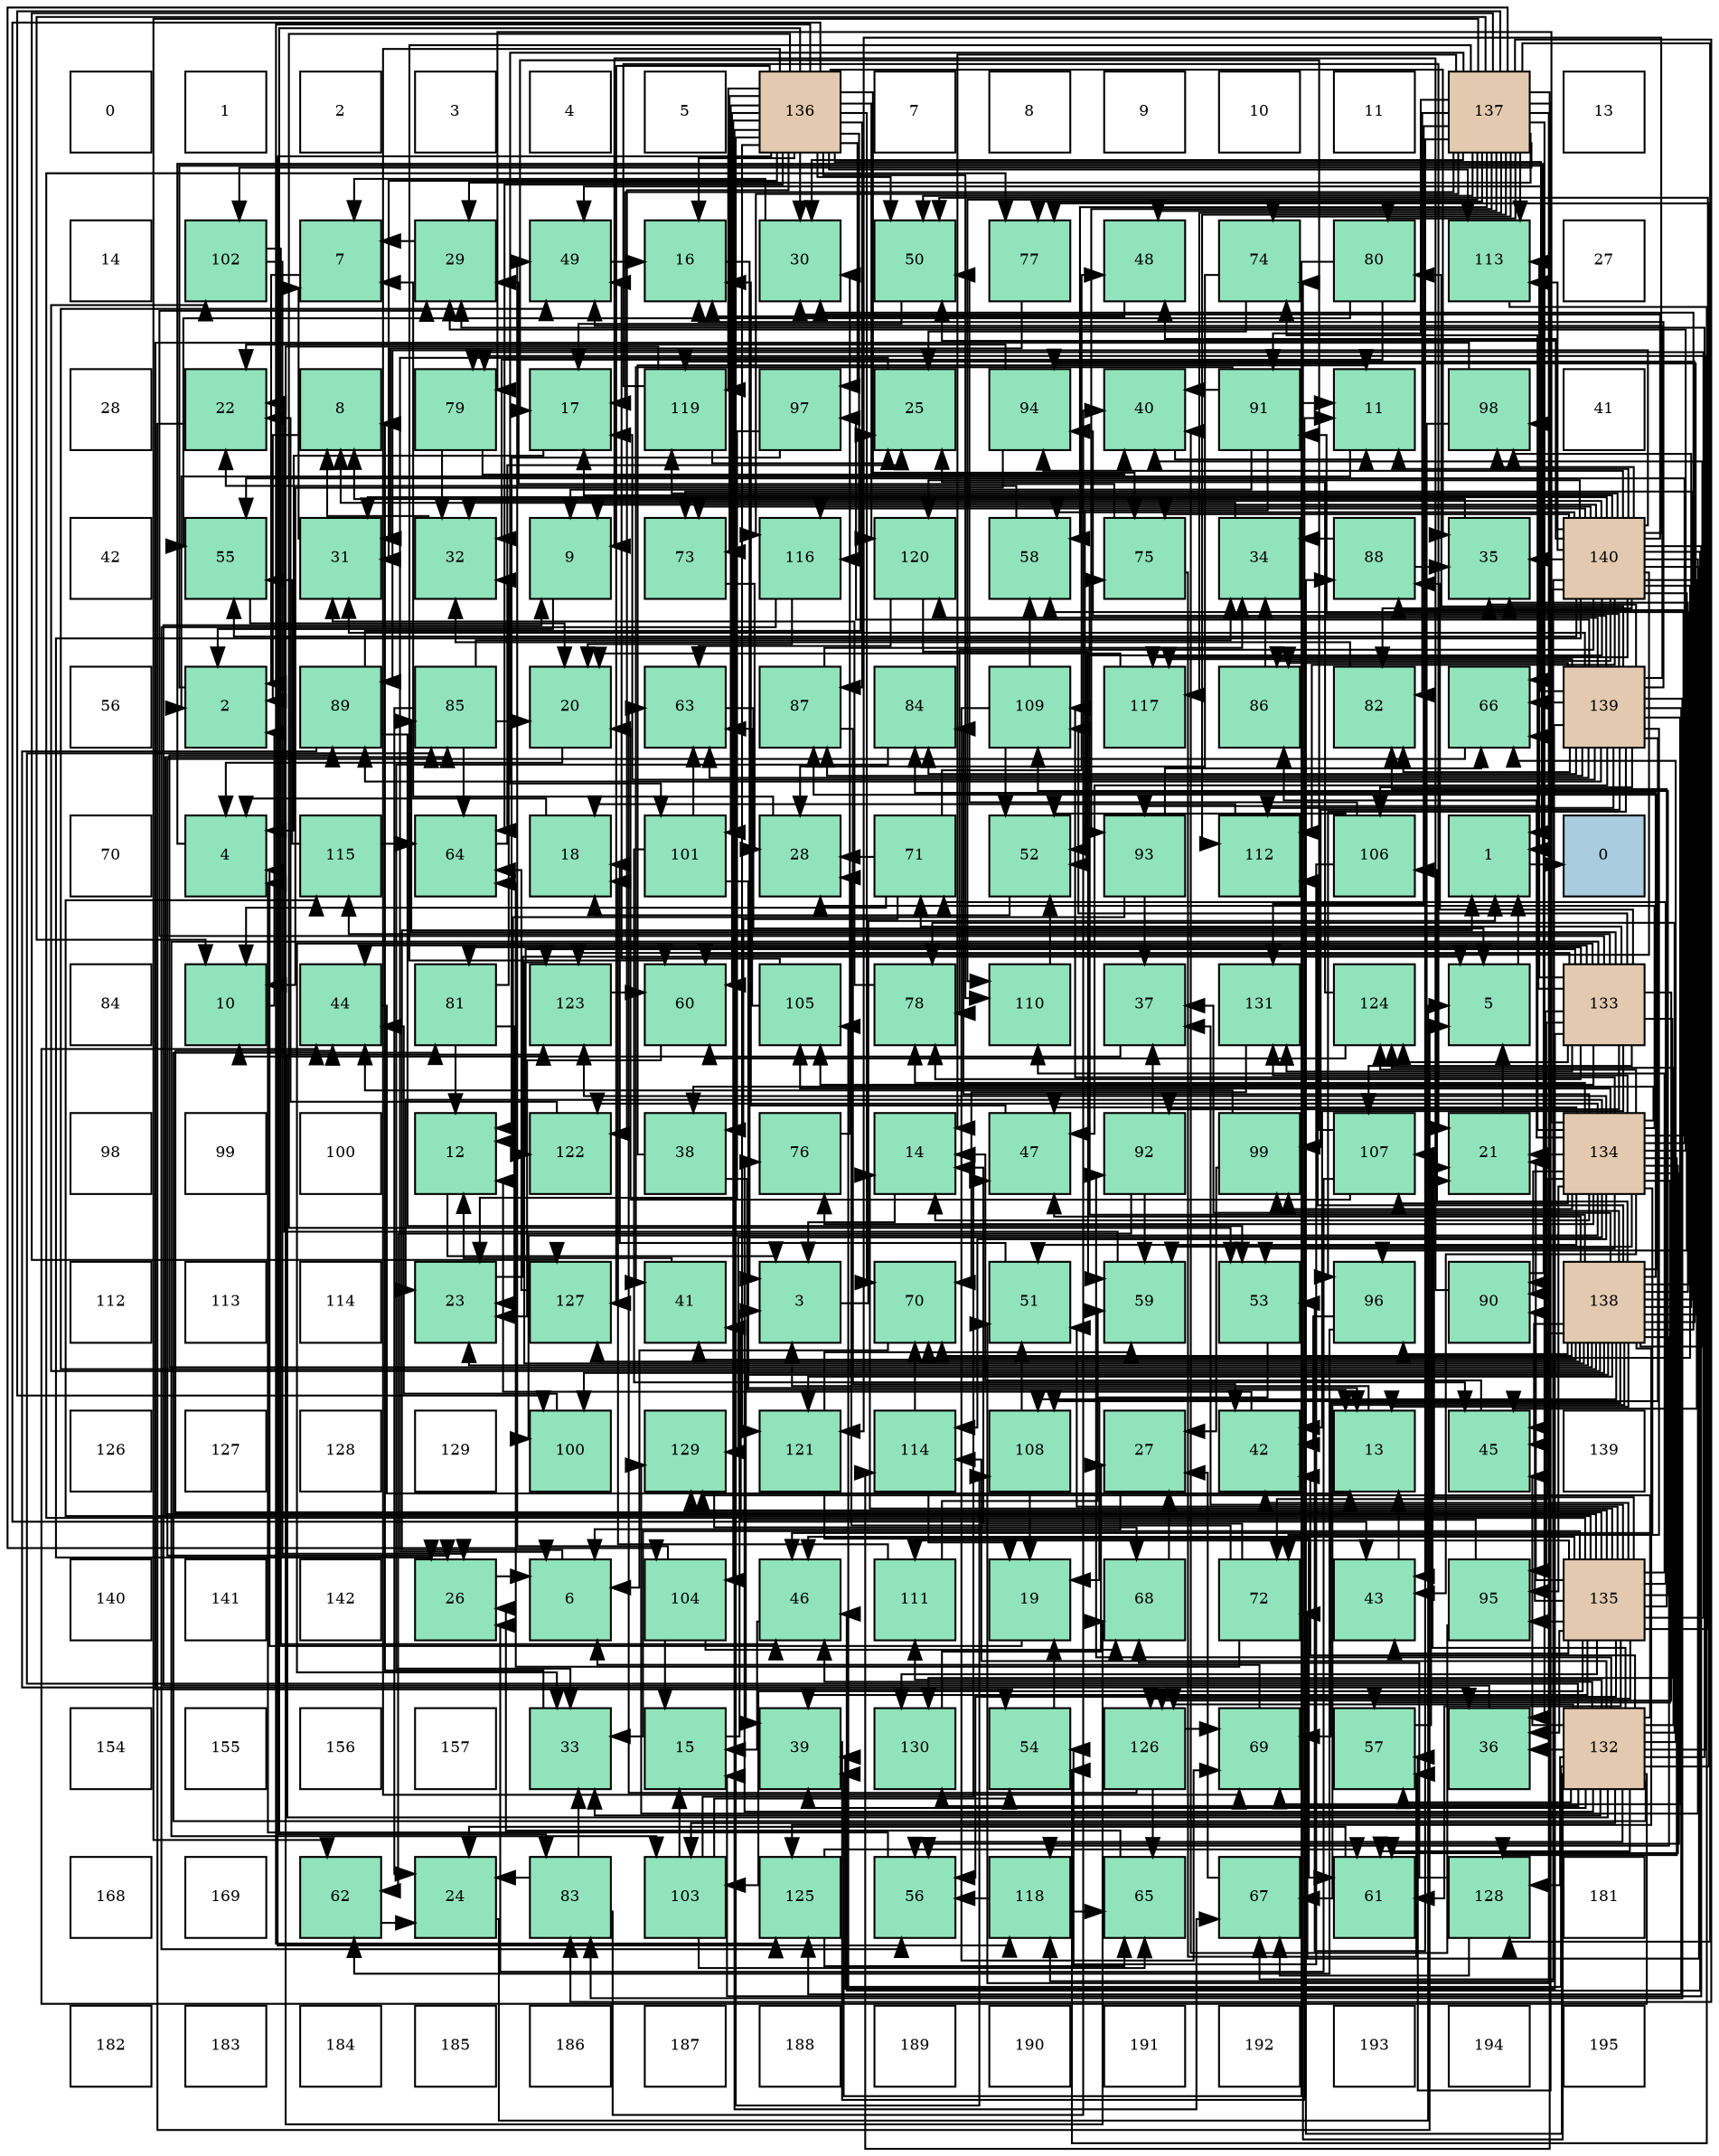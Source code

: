 digraph layout{
 rankdir=TB;
 splines=ortho;
 node [style=filled shape=square fixedsize=true width=0.6];
0[label="0", fontsize=8, fillcolor="#ffffff"];
1[label="1", fontsize=8, fillcolor="#ffffff"];
2[label="2", fontsize=8, fillcolor="#ffffff"];
3[label="3", fontsize=8, fillcolor="#ffffff"];
4[label="4", fontsize=8, fillcolor="#ffffff"];
5[label="5", fontsize=8, fillcolor="#ffffff"];
6[label="136", fontsize=8, fillcolor="#e3c9af"];
7[label="7", fontsize=8, fillcolor="#ffffff"];
8[label="8", fontsize=8, fillcolor="#ffffff"];
9[label="9", fontsize=8, fillcolor="#ffffff"];
10[label="10", fontsize=8, fillcolor="#ffffff"];
11[label="11", fontsize=8, fillcolor="#ffffff"];
12[label="137", fontsize=8, fillcolor="#e3c9af"];
13[label="13", fontsize=8, fillcolor="#ffffff"];
14[label="14", fontsize=8, fillcolor="#ffffff"];
15[label="102", fontsize=8, fillcolor="#91e3bb"];
16[label="7", fontsize=8, fillcolor="#91e3bb"];
17[label="29", fontsize=8, fillcolor="#91e3bb"];
18[label="49", fontsize=8, fillcolor="#91e3bb"];
19[label="16", fontsize=8, fillcolor="#91e3bb"];
20[label="30", fontsize=8, fillcolor="#91e3bb"];
21[label="50", fontsize=8, fillcolor="#91e3bb"];
22[label="77", fontsize=8, fillcolor="#91e3bb"];
23[label="48", fontsize=8, fillcolor="#91e3bb"];
24[label="74", fontsize=8, fillcolor="#91e3bb"];
25[label="80", fontsize=8, fillcolor="#91e3bb"];
26[label="113", fontsize=8, fillcolor="#91e3bb"];
27[label="27", fontsize=8, fillcolor="#ffffff"];
28[label="28", fontsize=8, fillcolor="#ffffff"];
29[label="22", fontsize=8, fillcolor="#91e3bb"];
30[label="8", fontsize=8, fillcolor="#91e3bb"];
31[label="79", fontsize=8, fillcolor="#91e3bb"];
32[label="17", fontsize=8, fillcolor="#91e3bb"];
33[label="119", fontsize=8, fillcolor="#91e3bb"];
34[label="97", fontsize=8, fillcolor="#91e3bb"];
35[label="25", fontsize=8, fillcolor="#91e3bb"];
36[label="94", fontsize=8, fillcolor="#91e3bb"];
37[label="40", fontsize=8, fillcolor="#91e3bb"];
38[label="91", fontsize=8, fillcolor="#91e3bb"];
39[label="11", fontsize=8, fillcolor="#91e3bb"];
40[label="98", fontsize=8, fillcolor="#91e3bb"];
41[label="41", fontsize=8, fillcolor="#ffffff"];
42[label="42", fontsize=8, fillcolor="#ffffff"];
43[label="55", fontsize=8, fillcolor="#91e3bb"];
44[label="31", fontsize=8, fillcolor="#91e3bb"];
45[label="32", fontsize=8, fillcolor="#91e3bb"];
46[label="9", fontsize=8, fillcolor="#91e3bb"];
47[label="73", fontsize=8, fillcolor="#91e3bb"];
48[label="116", fontsize=8, fillcolor="#91e3bb"];
49[label="120", fontsize=8, fillcolor="#91e3bb"];
50[label="58", fontsize=8, fillcolor="#91e3bb"];
51[label="75", fontsize=8, fillcolor="#91e3bb"];
52[label="34", fontsize=8, fillcolor="#91e3bb"];
53[label="88", fontsize=8, fillcolor="#91e3bb"];
54[label="35", fontsize=8, fillcolor="#91e3bb"];
55[label="140", fontsize=8, fillcolor="#e3c9af"];
56[label="56", fontsize=8, fillcolor="#ffffff"];
57[label="2", fontsize=8, fillcolor="#91e3bb"];
58[label="89", fontsize=8, fillcolor="#91e3bb"];
59[label="85", fontsize=8, fillcolor="#91e3bb"];
60[label="20", fontsize=8, fillcolor="#91e3bb"];
61[label="63", fontsize=8, fillcolor="#91e3bb"];
62[label="87", fontsize=8, fillcolor="#91e3bb"];
63[label="84", fontsize=8, fillcolor="#91e3bb"];
64[label="109", fontsize=8, fillcolor="#91e3bb"];
65[label="117", fontsize=8, fillcolor="#91e3bb"];
66[label="86", fontsize=8, fillcolor="#91e3bb"];
67[label="82", fontsize=8, fillcolor="#91e3bb"];
68[label="66", fontsize=8, fillcolor="#91e3bb"];
69[label="139", fontsize=8, fillcolor="#e3c9af"];
70[label="70", fontsize=8, fillcolor="#ffffff"];
71[label="4", fontsize=8, fillcolor="#91e3bb"];
72[label="115", fontsize=8, fillcolor="#91e3bb"];
73[label="64", fontsize=8, fillcolor="#91e3bb"];
74[label="18", fontsize=8, fillcolor="#91e3bb"];
75[label="101", fontsize=8, fillcolor="#91e3bb"];
76[label="28", fontsize=8, fillcolor="#91e3bb"];
77[label="71", fontsize=8, fillcolor="#91e3bb"];
78[label="52", fontsize=8, fillcolor="#91e3bb"];
79[label="93", fontsize=8, fillcolor="#91e3bb"];
80[label="112", fontsize=8, fillcolor="#91e3bb"];
81[label="106", fontsize=8, fillcolor="#91e3bb"];
82[label="1", fontsize=8, fillcolor="#91e3bb"];
83[label="0", fontsize=8, fillcolor="#a9ccde"];
84[label="84", fontsize=8, fillcolor="#ffffff"];
85[label="10", fontsize=8, fillcolor="#91e3bb"];
86[label="44", fontsize=8, fillcolor="#91e3bb"];
87[label="81", fontsize=8, fillcolor="#91e3bb"];
88[label="123", fontsize=8, fillcolor="#91e3bb"];
89[label="60", fontsize=8, fillcolor="#91e3bb"];
90[label="105", fontsize=8, fillcolor="#91e3bb"];
91[label="78", fontsize=8, fillcolor="#91e3bb"];
92[label="110", fontsize=8, fillcolor="#91e3bb"];
93[label="37", fontsize=8, fillcolor="#91e3bb"];
94[label="131", fontsize=8, fillcolor="#91e3bb"];
95[label="124", fontsize=8, fillcolor="#91e3bb"];
96[label="5", fontsize=8, fillcolor="#91e3bb"];
97[label="133", fontsize=8, fillcolor="#e3c9af"];
98[label="98", fontsize=8, fillcolor="#ffffff"];
99[label="99", fontsize=8, fillcolor="#ffffff"];
100[label="100", fontsize=8, fillcolor="#ffffff"];
101[label="12", fontsize=8, fillcolor="#91e3bb"];
102[label="122", fontsize=8, fillcolor="#91e3bb"];
103[label="38", fontsize=8, fillcolor="#91e3bb"];
104[label="76", fontsize=8, fillcolor="#91e3bb"];
105[label="14", fontsize=8, fillcolor="#91e3bb"];
106[label="47", fontsize=8, fillcolor="#91e3bb"];
107[label="92", fontsize=8, fillcolor="#91e3bb"];
108[label="99", fontsize=8, fillcolor="#91e3bb"];
109[label="107", fontsize=8, fillcolor="#91e3bb"];
110[label="21", fontsize=8, fillcolor="#91e3bb"];
111[label="134", fontsize=8, fillcolor="#e3c9af"];
112[label="112", fontsize=8, fillcolor="#ffffff"];
113[label="113", fontsize=8, fillcolor="#ffffff"];
114[label="114", fontsize=8, fillcolor="#ffffff"];
115[label="23", fontsize=8, fillcolor="#91e3bb"];
116[label="127", fontsize=8, fillcolor="#91e3bb"];
117[label="41", fontsize=8, fillcolor="#91e3bb"];
118[label="3", fontsize=8, fillcolor="#91e3bb"];
119[label="70", fontsize=8, fillcolor="#91e3bb"];
120[label="51", fontsize=8, fillcolor="#91e3bb"];
121[label="59", fontsize=8, fillcolor="#91e3bb"];
122[label="53", fontsize=8, fillcolor="#91e3bb"];
123[label="96", fontsize=8, fillcolor="#91e3bb"];
124[label="90", fontsize=8, fillcolor="#91e3bb"];
125[label="138", fontsize=8, fillcolor="#e3c9af"];
126[label="126", fontsize=8, fillcolor="#ffffff"];
127[label="127", fontsize=8, fillcolor="#ffffff"];
128[label="128", fontsize=8, fillcolor="#ffffff"];
129[label="129", fontsize=8, fillcolor="#ffffff"];
130[label="100", fontsize=8, fillcolor="#91e3bb"];
131[label="129", fontsize=8, fillcolor="#91e3bb"];
132[label="121", fontsize=8, fillcolor="#91e3bb"];
133[label="114", fontsize=8, fillcolor="#91e3bb"];
134[label="108", fontsize=8, fillcolor="#91e3bb"];
135[label="27", fontsize=8, fillcolor="#91e3bb"];
136[label="42", fontsize=8, fillcolor="#91e3bb"];
137[label="13", fontsize=8, fillcolor="#91e3bb"];
138[label="45", fontsize=8, fillcolor="#91e3bb"];
139[label="139", fontsize=8, fillcolor="#ffffff"];
140[label="140", fontsize=8, fillcolor="#ffffff"];
141[label="141", fontsize=8, fillcolor="#ffffff"];
142[label="142", fontsize=8, fillcolor="#ffffff"];
143[label="26", fontsize=8, fillcolor="#91e3bb"];
144[label="6", fontsize=8, fillcolor="#91e3bb"];
145[label="104", fontsize=8, fillcolor="#91e3bb"];
146[label="46", fontsize=8, fillcolor="#91e3bb"];
147[label="111", fontsize=8, fillcolor="#91e3bb"];
148[label="19", fontsize=8, fillcolor="#91e3bb"];
149[label="68", fontsize=8, fillcolor="#91e3bb"];
150[label="72", fontsize=8, fillcolor="#91e3bb"];
151[label="43", fontsize=8, fillcolor="#91e3bb"];
152[label="95", fontsize=8, fillcolor="#91e3bb"];
153[label="135", fontsize=8, fillcolor="#e3c9af"];
154[label="154", fontsize=8, fillcolor="#ffffff"];
155[label="155", fontsize=8, fillcolor="#ffffff"];
156[label="156", fontsize=8, fillcolor="#ffffff"];
157[label="157", fontsize=8, fillcolor="#ffffff"];
158[label="33", fontsize=8, fillcolor="#91e3bb"];
159[label="15", fontsize=8, fillcolor="#91e3bb"];
160[label="39", fontsize=8, fillcolor="#91e3bb"];
161[label="130", fontsize=8, fillcolor="#91e3bb"];
162[label="54", fontsize=8, fillcolor="#91e3bb"];
163[label="126", fontsize=8, fillcolor="#91e3bb"];
164[label="69", fontsize=8, fillcolor="#91e3bb"];
165[label="57", fontsize=8, fillcolor="#91e3bb"];
166[label="36", fontsize=8, fillcolor="#91e3bb"];
167[label="132", fontsize=8, fillcolor="#e3c9af"];
168[label="168", fontsize=8, fillcolor="#ffffff"];
169[label="169", fontsize=8, fillcolor="#ffffff"];
170[label="62", fontsize=8, fillcolor="#91e3bb"];
171[label="24", fontsize=8, fillcolor="#91e3bb"];
172[label="83", fontsize=8, fillcolor="#91e3bb"];
173[label="103", fontsize=8, fillcolor="#91e3bb"];
174[label="125", fontsize=8, fillcolor="#91e3bb"];
175[label="56", fontsize=8, fillcolor="#91e3bb"];
176[label="118", fontsize=8, fillcolor="#91e3bb"];
177[label="65", fontsize=8, fillcolor="#91e3bb"];
178[label="67", fontsize=8, fillcolor="#91e3bb"];
179[label="61", fontsize=8, fillcolor="#91e3bb"];
180[label="128", fontsize=8, fillcolor="#91e3bb"];
181[label="181", fontsize=8, fillcolor="#ffffff"];
182[label="182", fontsize=8, fillcolor="#ffffff"];
183[label="183", fontsize=8, fillcolor="#ffffff"];
184[label="184", fontsize=8, fillcolor="#ffffff"];
185[label="185", fontsize=8, fillcolor="#ffffff"];
186[label="186", fontsize=8, fillcolor="#ffffff"];
187[label="187", fontsize=8, fillcolor="#ffffff"];
188[label="188", fontsize=8, fillcolor="#ffffff"];
189[label="189", fontsize=8, fillcolor="#ffffff"];
190[label="190", fontsize=8, fillcolor="#ffffff"];
191[label="191", fontsize=8, fillcolor="#ffffff"];
192[label="192", fontsize=8, fillcolor="#ffffff"];
193[label="193", fontsize=8, fillcolor="#ffffff"];
194[label="194", fontsize=8, fillcolor="#ffffff"];
195[label="195", fontsize=8, fillcolor="#ffffff"];
edge [constraint=false, style=vis];82 -> 83;
57 -> 82;
118 -> 82;
71 -> 82;
96 -> 82;
144 -> 82;
16 -> 57;
30 -> 57;
46 -> 57;
85 -> 57;
39 -> 57;
101 -> 118;
137 -> 118;
105 -> 118;
159 -> 118;
19 -> 118;
32 -> 71;
74 -> 71;
148 -> 71;
60 -> 71;
110 -> 96;
29 -> 96;
115 -> 96;
171 -> 96;
35 -> 144;
143 -> 144;
135 -> 144;
76 -> 16;
17 -> 16;
20 -> 16;
44 -> 16;
45 -> 30;
158 -> 30;
52 -> 30;
54 -> 30;
166 -> 46;
93 -> 85;
103 -> 39;
103 -> 137;
160 -> 39;
37 -> 39;
117 -> 101;
136 -> 101;
151 -> 137;
86 -> 137;
138 -> 105;
146 -> 159;
106 -> 19;
23 -> 19;
18 -> 19;
21 -> 32;
120 -> 74;
78 -> 74;
122 -> 148;
162 -> 148;
43 -> 60;
175 -> 71;
165 -> 110;
50 -> 29;
121 -> 29;
89 -> 115;
179 -> 171;
170 -> 171;
61 -> 96;
73 -> 35;
177 -> 143;
68 -> 143;
178 -> 135;
149 -> 135;
164 -> 144;
119 -> 144;
77 -> 85;
77 -> 76;
77 -> 103;
77 -> 23;
150 -> 105;
150 -> 76;
150 -> 73;
47 -> 76;
24 -> 35;
24 -> 76;
51 -> 17;
51 -> 165;
104 -> 20;
22 -> 44;
91 -> 44;
31 -> 45;
31 -> 37;
25 -> 45;
25 -> 160;
25 -> 43;
87 -> 101;
87 -> 115;
87 -> 45;
67 -> 45;
172 -> 171;
172 -> 158;
172 -> 37;
63 -> 158;
59 -> 60;
59 -> 171;
59 -> 52;
59 -> 73;
66 -> 52;
62 -> 52;
62 -> 136;
53 -> 52;
53 -> 54;
58 -> 35;
58 -> 166;
58 -> 122;
124 -> 46;
124 -> 18;
38 -> 46;
38 -> 39;
38 -> 37;
38 -> 117;
38 -> 78;
107 -> 93;
107 -> 121;
107 -> 170;
79 -> 101;
79 -> 93;
79 -> 68;
36 -> 85;
36 -> 29;
152 -> 37;
152 -> 117;
123 -> 136;
123 -> 170;
34 -> 101;
34 -> 115;
40 -> 151;
40 -> 162;
108 -> 135;
108 -> 86;
130 -> 86;
75 -> 137;
75 -> 138;
75 -> 61;
15 -> 143;
15 -> 146;
173 -> 159;
173 -> 106;
173 -> 162;
173 -> 177;
145 -> 159;
145 -> 18;
145 -> 149;
90 -> 18;
90 -> 61;
81 -> 21;
81 -> 78;
81 -> 162;
109 -> 32;
109 -> 60;
109 -> 143;
134 -> 148;
134 -> 120;
64 -> 78;
64 -> 50;
64 -> 164;
92 -> 78;
147 -> 74;
147 -> 121;
80 -> 74;
26 -> 162;
133 -> 148;
133 -> 119;
72 -> 43;
72 -> 73;
48 -> 60;
48 -> 175;
65 -> 60;
176 -> 175;
176 -> 177;
33 -> 110;
33 -> 35;
33 -> 149;
49 -> 121;
49 -> 61;
132 -> 121;
132 -> 179;
102 -> 29;
88 -> 89;
95 -> 35;
95 -> 89;
174 -> 179;
174 -> 177;
163 -> 61;
163 -> 177;
163 -> 164;
116 -> 73;
180 -> 178;
180 -> 149;
131 -> 149;
161 -> 135;
94 -> 119;
167 -> 110;
167 -> 17;
167 -> 158;
167 -> 166;
167 -> 160;
167 -> 136;
167 -> 86;
167 -> 138;
167 -> 146;
167 -> 175;
167 -> 165;
167 -> 179;
167 -> 68;
167 -> 24;
167 -> 104;
167 -> 22;
167 -> 91;
167 -> 31;
167 -> 87;
167 -> 59;
167 -> 53;
167 -> 107;
167 -> 173;
167 -> 90;
167 -> 147;
167 -> 133;
167 -> 88;
167 -> 95;
167 -> 163;
167 -> 180;
167 -> 131;
167 -> 161;
97 -> 17;
97 -> 158;
97 -> 160;
97 -> 136;
97 -> 86;
97 -> 68;
97 -> 77;
97 -> 91;
97 -> 87;
97 -> 59;
97 -> 53;
97 -> 124;
97 -> 107;
97 -> 152;
97 -> 173;
97 -> 90;
97 -> 109;
97 -> 64;
97 -> 26;
97 -> 72;
97 -> 102;
97 -> 88;
97 -> 95;
97 -> 163;
97 -> 161;
97 -> 94;
111 -> 105;
111 -> 110;
111 -> 115;
111 -> 76;
111 -> 17;
111 -> 103;
111 -> 151;
111 -> 138;
111 -> 146;
111 -> 106;
111 -> 120;
111 -> 122;
111 -> 43;
111 -> 175;
111 -> 165;
111 -> 121;
111 -> 179;
111 -> 24;
111 -> 104;
111 -> 91;
111 -> 31;
111 -> 63;
111 -> 66;
111 -> 53;
111 -> 124;
111 -> 152;
111 -> 108;
111 -> 130;
111 -> 90;
111 -> 109;
111 -> 64;
111 -> 133;
111 -> 102;
111 -> 88;
111 -> 95;
111 -> 180;
111 -> 131;
111 -> 94;
153 -> 105;
153 -> 110;
153 -> 158;
153 -> 166;
153 -> 93;
153 -> 160;
153 -> 136;
153 -> 151;
153 -> 86;
153 -> 146;
153 -> 21;
153 -> 120;
153 -> 175;
153 -> 179;
153 -> 77;
153 -> 22;
153 -> 31;
153 -> 67;
153 -> 59;
153 -> 124;
153 -> 152;
153 -> 173;
153 -> 109;
153 -> 64;
153 -> 92;
153 -> 147;
153 -> 72;
153 -> 163;
153 -> 131;
153 -> 161;
6 -> 19;
6 -> 20;
6 -> 44;
6 -> 54;
6 -> 151;
6 -> 21;
6 -> 122;
6 -> 89;
6 -> 73;
6 -> 68;
6 -> 178;
6 -> 164;
6 -> 119;
6 -> 47;
6 -> 51;
6 -> 172;
6 -> 62;
6 -> 34;
6 -> 75;
6 -> 145;
6 -> 134;
6 -> 92;
6 -> 26;
6 -> 48;
6 -> 176;
6 -> 33;
6 -> 49;
6 -> 132;
6 -> 102;
6 -> 174;
6 -> 116;
12 -> 85;
12 -> 105;
12 -> 32;
12 -> 17;
12 -> 20;
12 -> 166;
12 -> 23;
12 -> 21;
12 -> 120;
12 -> 122;
12 -> 165;
12 -> 50;
12 -> 89;
12 -> 170;
12 -> 24;
12 -> 22;
12 -> 25;
12 -> 67;
12 -> 172;
12 -> 38;
12 -> 79;
12 -> 130;
12 -> 75;
12 -> 15;
12 -> 145;
12 -> 92;
12 -> 80;
12 -> 26;
12 -> 133;
12 -> 48;
12 -> 65;
12 -> 116;
12 -> 180;
12 -> 94;
125 -> 137;
125 -> 115;
125 -> 20;
125 -> 54;
125 -> 93;
125 -> 160;
125 -> 37;
125 -> 117;
125 -> 138;
125 -> 106;
125 -> 18;
125 -> 50;
125 -> 178;
125 -> 164;
125 -> 119;
125 -> 150;
125 -> 47;
125 -> 51;
125 -> 63;
125 -> 62;
125 -> 58;
125 -> 36;
125 -> 123;
125 -> 40;
125 -> 108;
125 -> 130;
125 -> 15;
125 -> 81;
125 -> 134;
125 -> 80;
125 -> 176;
125 -> 33;
125 -> 132;
125 -> 88;
125 -> 174;
125 -> 116;
69 -> 19;
69 -> 32;
69 -> 44;
69 -> 54;
69 -> 106;
69 -> 18;
69 -> 61;
69 -> 68;
69 -> 164;
69 -> 150;
69 -> 25;
69 -> 67;
69 -> 172;
69 -> 63;
69 -> 66;
69 -> 62;
69 -> 58;
69 -> 38;
69 -> 36;
69 -> 123;
69 -> 34;
69 -> 40;
69 -> 108;
69 -> 81;
69 -> 134;
69 -> 80;
69 -> 65;
69 -> 176;
69 -> 49;
69 -> 174;
55 -> 46;
55 -> 39;
55 -> 159;
55 -> 32;
55 -> 143;
55 -> 20;
55 -> 44;
55 -> 45;
55 -> 54;
55 -> 138;
55 -> 146;
55 -> 23;
55 -> 21;
55 -> 78;
55 -> 43;
55 -> 50;
55 -> 89;
55 -> 178;
55 -> 119;
55 -> 150;
55 -> 47;
55 -> 51;
55 -> 91;
55 -> 67;
55 -> 66;
55 -> 58;
55 -> 79;
55 -> 36;
55 -> 123;
55 -> 40;
55 -> 80;
55 -> 26;
55 -> 48;
55 -> 65;
55 -> 33;
55 -> 49;
55 -> 132;
55 -> 131;
edge [constraint=true, style=invis];
0 -> 14 -> 28 -> 42 -> 56 -> 70 -> 84 -> 98 -> 112 -> 126 -> 140 -> 154 -> 168 -> 182;
1 -> 15 -> 29 -> 43 -> 57 -> 71 -> 85 -> 99 -> 113 -> 127 -> 141 -> 155 -> 169 -> 183;
2 -> 16 -> 30 -> 44 -> 58 -> 72 -> 86 -> 100 -> 114 -> 128 -> 142 -> 156 -> 170 -> 184;
3 -> 17 -> 31 -> 45 -> 59 -> 73 -> 87 -> 101 -> 115 -> 129 -> 143 -> 157 -> 171 -> 185;
4 -> 18 -> 32 -> 46 -> 60 -> 74 -> 88 -> 102 -> 116 -> 130 -> 144 -> 158 -> 172 -> 186;
5 -> 19 -> 33 -> 47 -> 61 -> 75 -> 89 -> 103 -> 117 -> 131 -> 145 -> 159 -> 173 -> 187;
6 -> 20 -> 34 -> 48 -> 62 -> 76 -> 90 -> 104 -> 118 -> 132 -> 146 -> 160 -> 174 -> 188;
7 -> 21 -> 35 -> 49 -> 63 -> 77 -> 91 -> 105 -> 119 -> 133 -> 147 -> 161 -> 175 -> 189;
8 -> 22 -> 36 -> 50 -> 64 -> 78 -> 92 -> 106 -> 120 -> 134 -> 148 -> 162 -> 176 -> 190;
9 -> 23 -> 37 -> 51 -> 65 -> 79 -> 93 -> 107 -> 121 -> 135 -> 149 -> 163 -> 177 -> 191;
10 -> 24 -> 38 -> 52 -> 66 -> 80 -> 94 -> 108 -> 122 -> 136 -> 150 -> 164 -> 178 -> 192;
11 -> 25 -> 39 -> 53 -> 67 -> 81 -> 95 -> 109 -> 123 -> 137 -> 151 -> 165 -> 179 -> 193;
12 -> 26 -> 40 -> 54 -> 68 -> 82 -> 96 -> 110 -> 124 -> 138 -> 152 -> 166 -> 180 -> 194;
13 -> 27 -> 41 -> 55 -> 69 -> 83 -> 97 -> 111 -> 125 -> 139 -> 153 -> 167 -> 181 -> 195;
rank = same {0 -> 1 -> 2 -> 3 -> 4 -> 5 -> 6 -> 7 -> 8 -> 9 -> 10 -> 11 -> 12 -> 13};
rank = same {14 -> 15 -> 16 -> 17 -> 18 -> 19 -> 20 -> 21 -> 22 -> 23 -> 24 -> 25 -> 26 -> 27};
rank = same {28 -> 29 -> 30 -> 31 -> 32 -> 33 -> 34 -> 35 -> 36 -> 37 -> 38 -> 39 -> 40 -> 41};
rank = same {42 -> 43 -> 44 -> 45 -> 46 -> 47 -> 48 -> 49 -> 50 -> 51 -> 52 -> 53 -> 54 -> 55};
rank = same {56 -> 57 -> 58 -> 59 -> 60 -> 61 -> 62 -> 63 -> 64 -> 65 -> 66 -> 67 -> 68 -> 69};
rank = same {70 -> 71 -> 72 -> 73 -> 74 -> 75 -> 76 -> 77 -> 78 -> 79 -> 80 -> 81 -> 82 -> 83};
rank = same {84 -> 85 -> 86 -> 87 -> 88 -> 89 -> 90 -> 91 -> 92 -> 93 -> 94 -> 95 -> 96 -> 97};
rank = same {98 -> 99 -> 100 -> 101 -> 102 -> 103 -> 104 -> 105 -> 106 -> 107 -> 108 -> 109 -> 110 -> 111};
rank = same {112 -> 113 -> 114 -> 115 -> 116 -> 117 -> 118 -> 119 -> 120 -> 121 -> 122 -> 123 -> 124 -> 125};
rank = same {126 -> 127 -> 128 -> 129 -> 130 -> 131 -> 132 -> 133 -> 134 -> 135 -> 136 -> 137 -> 138 -> 139};
rank = same {140 -> 141 -> 142 -> 143 -> 144 -> 145 -> 146 -> 147 -> 148 -> 149 -> 150 -> 151 -> 152 -> 153};
rank = same {154 -> 155 -> 156 -> 157 -> 158 -> 159 -> 160 -> 161 -> 162 -> 163 -> 164 -> 165 -> 166 -> 167};
rank = same {168 -> 169 -> 170 -> 171 -> 172 -> 173 -> 174 -> 175 -> 176 -> 177 -> 178 -> 179 -> 180 -> 181};
rank = same {182 -> 183 -> 184 -> 185 -> 186 -> 187 -> 188 -> 189 -> 190 -> 191 -> 192 -> 193 -> 194 -> 195};
}